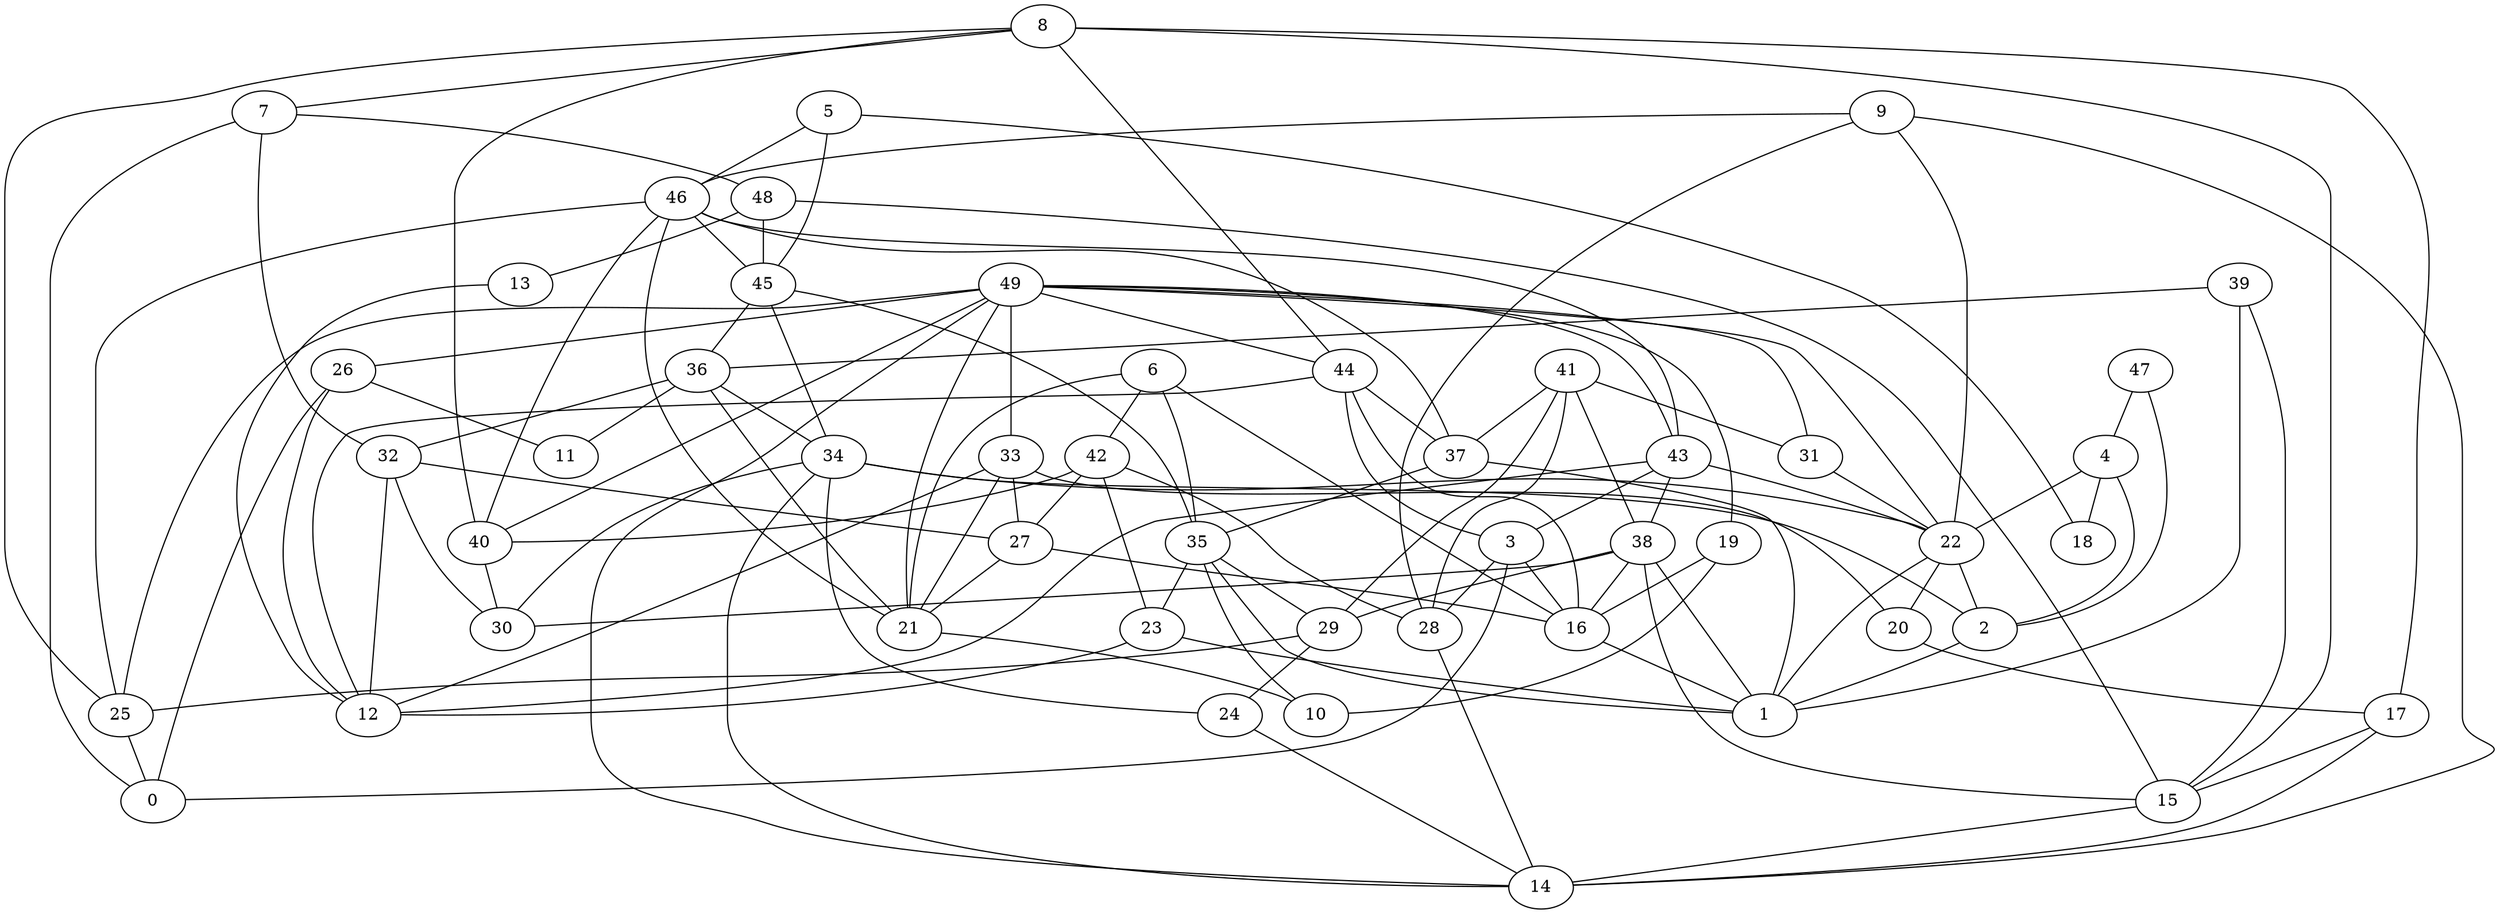 digraph GG_graph {

subgraph G_graph {
edge [color = black]
"13" -> "12" [dir = none]
"47" -> "4" [dir = none]
"31" -> "22" [dir = none]
"39" -> "1" [dir = none]
"17" -> "15" [dir = none]
"40" -> "30" [dir = none]
"8" -> "15" [dir = none]
"33" -> "27" [dir = none]
"48" -> "15" [dir = none]
"22" -> "20" [dir = none]
"37" -> "35" [dir = none]
"26" -> "11" [dir = none]
"26" -> "12" [dir = none]
"32" -> "27" [dir = none]
"32" -> "30" [dir = none]
"32" -> "12" [dir = none]
"7" -> "48" [dir = none]
"29" -> "25" [dir = none]
"9" -> "28" [dir = none]
"9" -> "46" [dir = none]
"5" -> "18" [dir = none]
"5" -> "46" [dir = none]
"46" -> "21" [dir = none]
"46" -> "43" [dir = none]
"41" -> "37" [dir = none]
"38" -> "1" [dir = none]
"38" -> "15" [dir = none]
"38" -> "29" [dir = none]
"19" -> "10" [dir = none]
"43" -> "3" [dir = none]
"43" -> "22" [dir = none]
"43" -> "12" [dir = none]
"43" -> "38" [dir = none]
"36" -> "32" [dir = none]
"42" -> "27" [dir = none]
"49" -> "44" [dir = none]
"49" -> "14" [dir = none]
"49" -> "19" [dir = none]
"49" -> "43" [dir = none]
"25" -> "0" [dir = none]
"2" -> "1" [dir = none]
"3" -> "16" [dir = none]
"6" -> "42" [dir = none]
"45" -> "34" [dir = none]
"45" -> "35" [dir = none]
"45" -> "36" [dir = none]
"4" -> "2" [dir = none]
"35" -> "23" [dir = none]
"34" -> "24" [dir = none]
"49" -> "40" [dir = none]
"6" -> "16" [dir = none]
"41" -> "28" [dir = none]
"9" -> "14" [dir = none]
"44" -> "16" [dir = none]
"7" -> "32" [dir = none]
"46" -> "40" [dir = none]
"49" -> "21" [dir = none]
"37" -> "1" [dir = none]
"23" -> "12" [dir = none]
"49" -> "26" [dir = none]
"49" -> "22" [dir = none]
"49" -> "31" [dir = none]
"46" -> "25" [dir = none]
"33" -> "21" [dir = none]
"34" -> "22" [dir = none]
"29" -> "24" [dir = none]
"38" -> "30" [dir = none]
"33" -> "12" [dir = none]
"42" -> "28" [dir = none]
"5" -> "45" [dir = none]
"35" -> "1" [dir = none]
"46" -> "37" [dir = none]
"26" -> "0" [dir = none]
"16" -> "1" [dir = none]
"3" -> "28" [dir = none]
"20" -> "17" [dir = none]
"8" -> "7" [dir = none]
"3" -> "0" [dir = none]
"36" -> "21" [dir = none]
"8" -> "40" [dir = none]
"49" -> "33" [dir = none]
"34" -> "2" [dir = none]
"22" -> "1" [dir = none]
"41" -> "31" [dir = none]
"8" -> "25" [dir = none]
"6" -> "35" [dir = none]
"4" -> "18" [dir = none]
"35" -> "10" [dir = none]
"28" -> "14" [dir = none]
"17" -> "14" [dir = none]
"24" -> "14" [dir = none]
"42" -> "23" [dir = none]
"38" -> "16" [dir = none]
"34" -> "30" [dir = none]
"36" -> "11" [dir = none]
"27" -> "21" [dir = none]
"48" -> "45" [dir = none]
"22" -> "2" [dir = none]
"19" -> "16" [dir = none]
"27" -> "16" [dir = none]
"41" -> "38" [dir = none]
"6" -> "21" [dir = none]
"21" -> "10" [dir = none]
"39" -> "36" [dir = none]
"46" -> "45" [dir = none]
"4" -> "22" [dir = none]
"48" -> "13" [dir = none]
"8" -> "17" [dir = none]
"15" -> "14" [dir = none]
"9" -> "22" [dir = none]
"35" -> "29" [dir = none]
"36" -> "34" [dir = none]
"34" -> "14" [dir = none]
"44" -> "3" [dir = none]
"33" -> "20" [dir = none]
"8" -> "44" [dir = none]
"44" -> "37" [dir = none]
"7" -> "0" [dir = none]
"44" -> "12" [dir = none]
"42" -> "40" [dir = none]
"47" -> "2" [dir = none]
"23" -> "1" [dir = none]
"39" -> "15" [dir = none]
"49" -> "25" [dir = none]
"41" -> "29" [dir = none]
}

}
